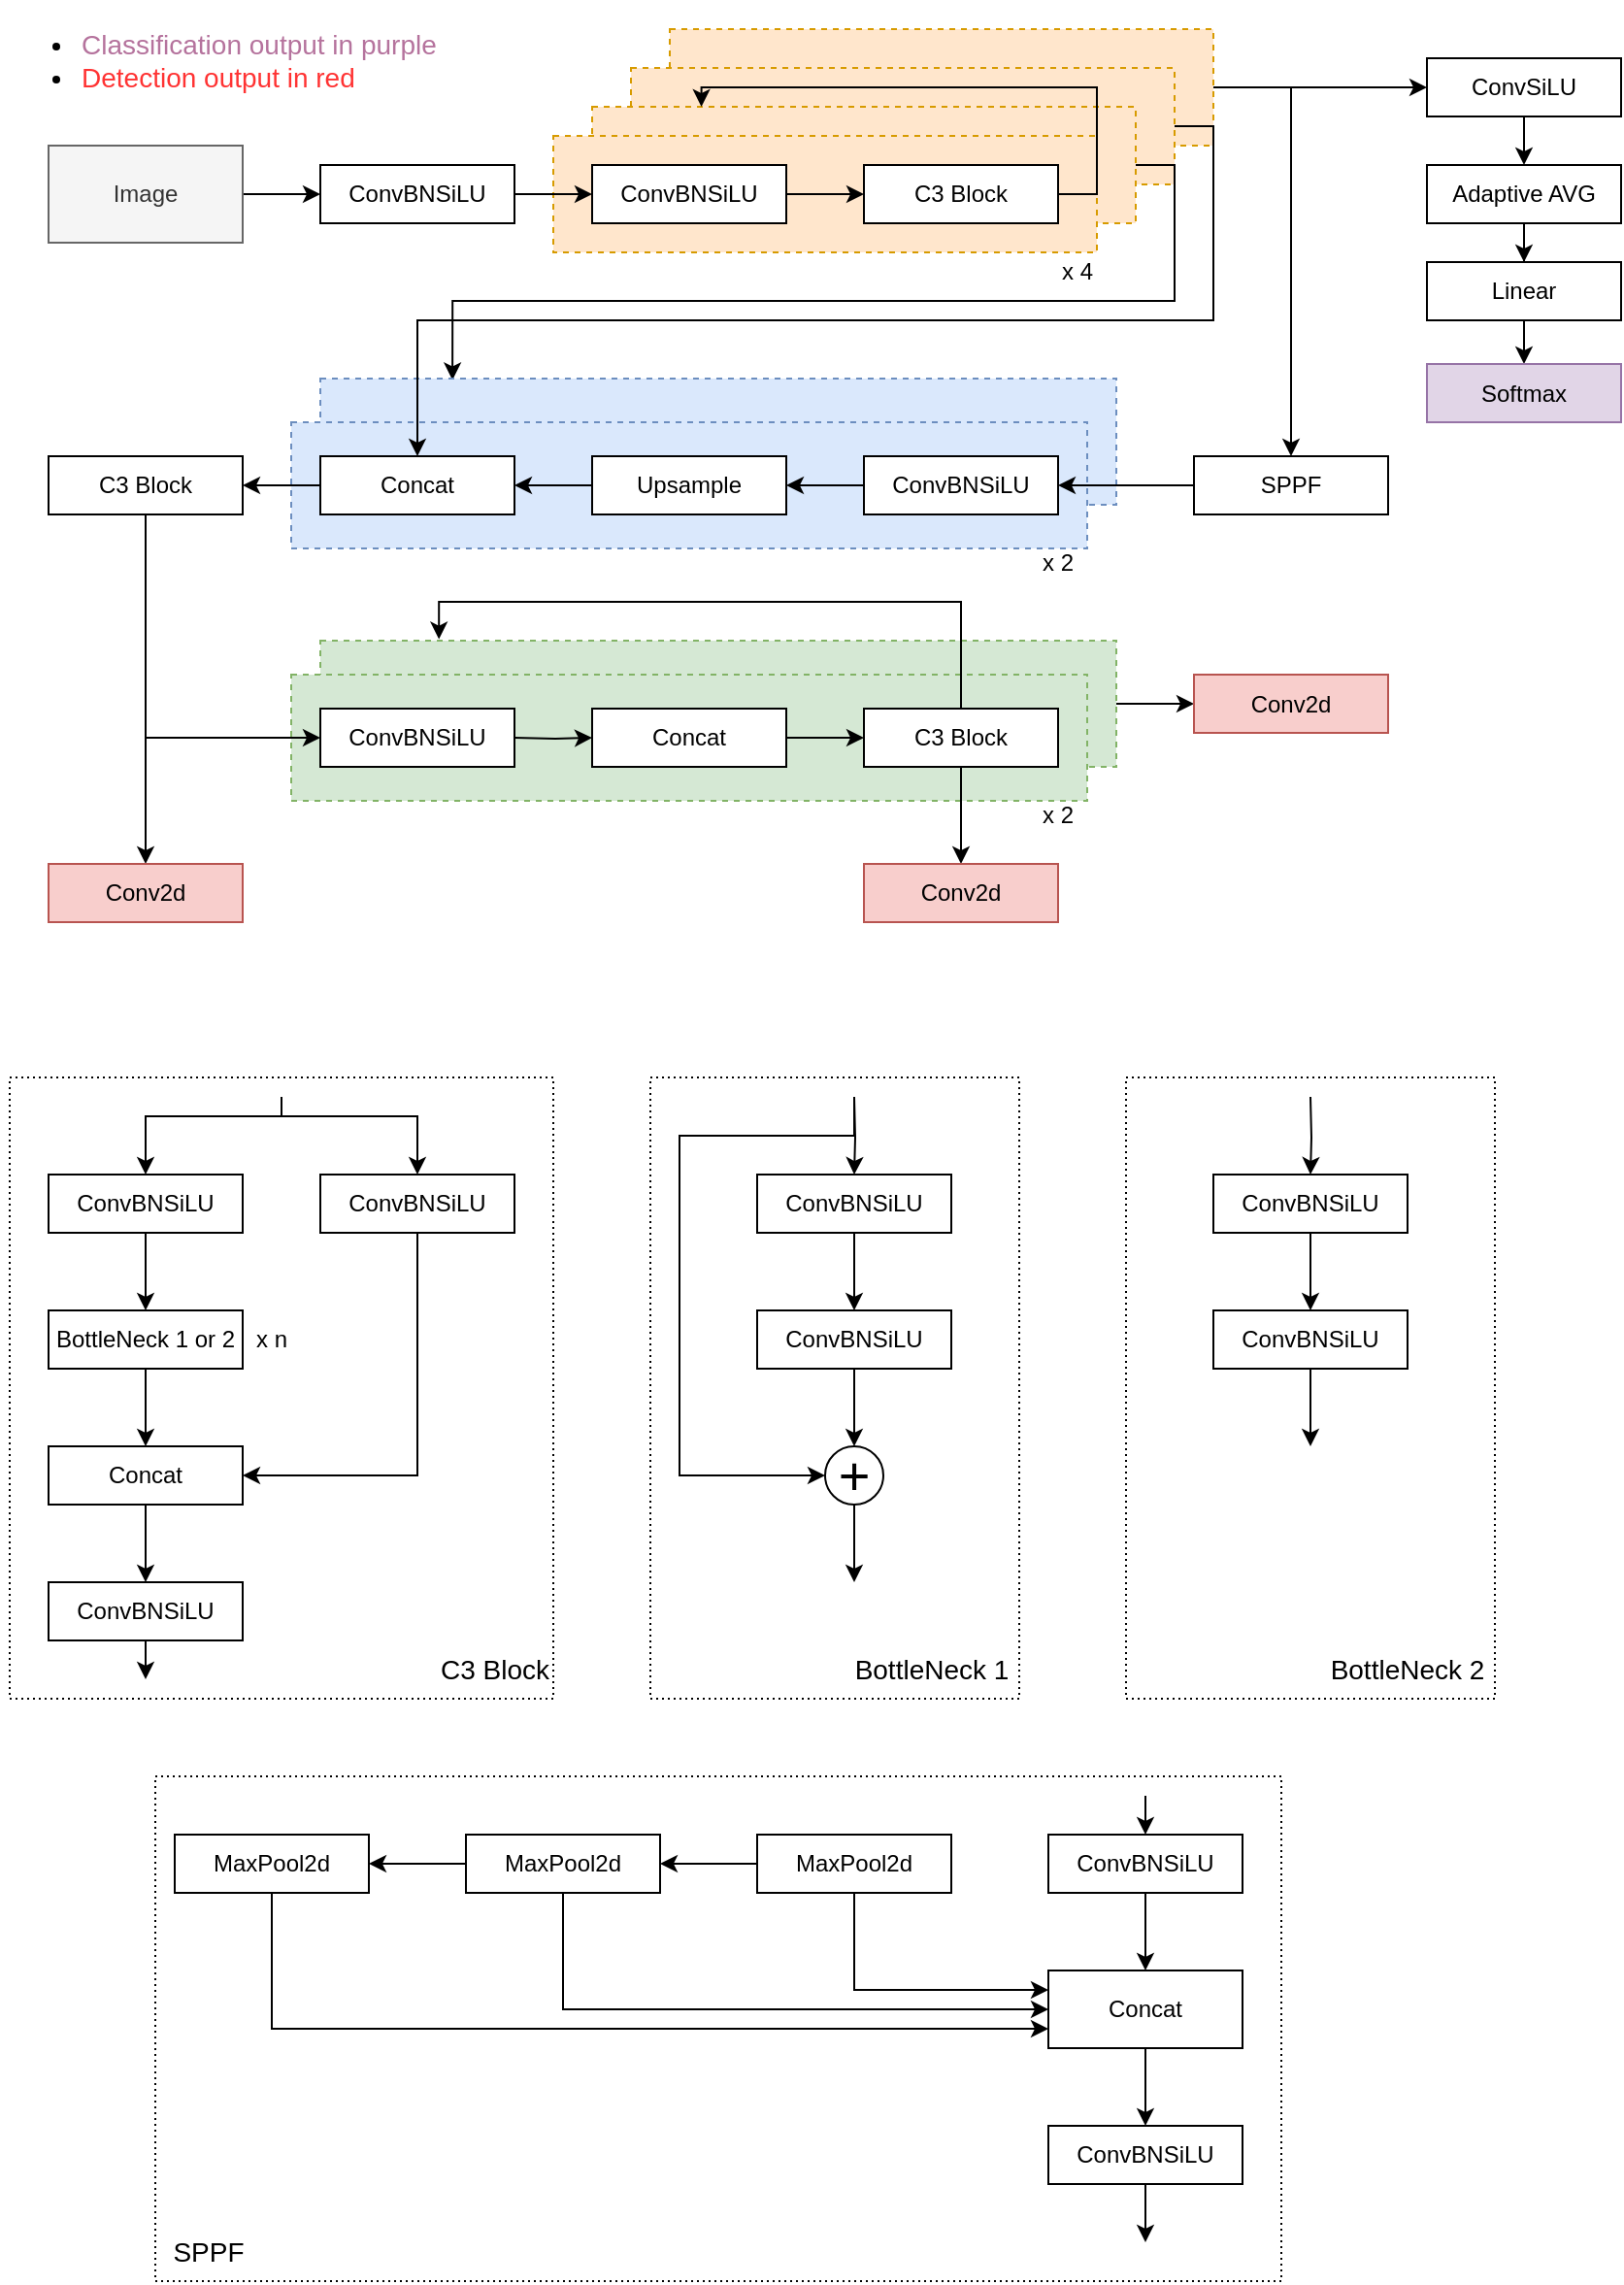 <mxfile version="21.0.8" type="github">
  <diagram name="Page-1" id="tg8HWUE89_gSNAyqbPN1">
    <mxGraphModel dx="1028" dy="883" grid="1" gridSize="10" guides="1" tooltips="1" connect="1" arrows="1" fold="1" page="1" pageScale="1" pageWidth="850" pageHeight="1100" math="0" shadow="0">
      <root>
        <mxCell id="0" />
        <mxCell id="1" parent="0" />
        <mxCell id="h2q0RVUatVenFZhrjrhS-160" value="" style="rounded=0;whiteSpace=wrap;html=1;fillColor=none;dashed=1;dashPattern=1 2;" vertex="1" parent="1">
          <mxGeometry x="95" y="920" width="580" height="260" as="geometry" />
        </mxCell>
        <mxCell id="h2q0RVUatVenFZhrjrhS-133" value="" style="rounded=0;whiteSpace=wrap;html=1;fillColor=none;dashed=1;dashPattern=1 2;" vertex="1" parent="1">
          <mxGeometry x="595" y="560" width="190" height="320" as="geometry" />
        </mxCell>
        <mxCell id="h2q0RVUatVenFZhrjrhS-72" style="edgeStyle=orthogonalEdgeStyle;rounded=0;orthogonalLoop=1;jettySize=auto;html=1;entryX=0;entryY=0.5;entryDx=0;entryDy=0;" edge="1" parent="1" source="h2q0RVUatVenFZhrjrhS-65" target="h2q0RVUatVenFZhrjrhS-71">
          <mxGeometry relative="1" as="geometry" />
        </mxCell>
        <mxCell id="h2q0RVUatVenFZhrjrhS-65" value="" style="rounded=0;whiteSpace=wrap;html=1;fillColor=#d5e8d4;dashed=1;strokeColor=#82b366;" vertex="1" parent="1">
          <mxGeometry x="180" y="335" width="410" height="65" as="geometry" />
        </mxCell>
        <mxCell id="h2q0RVUatVenFZhrjrhS-61" value="" style="rounded=0;whiteSpace=wrap;html=1;fillColor=#d5e8d4;dashed=1;strokeColor=#82b366;" vertex="1" parent="1">
          <mxGeometry x="165" y="352.5" width="410" height="65" as="geometry" />
        </mxCell>
        <mxCell id="h2q0RVUatVenFZhrjrhS-76" style="edgeStyle=orthogonalEdgeStyle;rounded=0;orthogonalLoop=1;jettySize=auto;html=1;entryX=0;entryY=0.5;entryDx=0;entryDy=0;" edge="1" parent="1" source="h2q0RVUatVenFZhrjrhS-1" target="h2q0RVUatVenFZhrjrhS-2">
          <mxGeometry relative="1" as="geometry" />
        </mxCell>
        <mxCell id="h2q0RVUatVenFZhrjrhS-1" value="Image" style="rounded=0;whiteSpace=wrap;html=1;fillColor=#f5f5f5;fontColor=#333333;strokeColor=#666666;" vertex="1" parent="1">
          <mxGeometry x="40" y="80" width="100" height="50" as="geometry" />
        </mxCell>
        <mxCell id="h2q0RVUatVenFZhrjrhS-2" value="ConvBNSiLU" style="rounded=0;whiteSpace=wrap;html=1;" vertex="1" parent="1">
          <mxGeometry x="180" y="90" width="100" height="30" as="geometry" />
        </mxCell>
        <mxCell id="h2q0RVUatVenFZhrjrhS-6" value="" style="edgeStyle=orthogonalEdgeStyle;rounded=0;orthogonalLoop=1;jettySize=auto;html=1;" edge="1" parent="1" source="h2q0RVUatVenFZhrjrhS-4" target="h2q0RVUatVenFZhrjrhS-5">
          <mxGeometry relative="1" as="geometry" />
        </mxCell>
        <mxCell id="h2q0RVUatVenFZhrjrhS-22" style="edgeStyle=orthogonalEdgeStyle;rounded=0;orthogonalLoop=1;jettySize=auto;html=1;exitX=1;exitY=0.5;exitDx=0;exitDy=0;" edge="1" parent="1" source="h2q0RVUatVenFZhrjrhS-20" target="h2q0RVUatVenFZhrjrhS-21">
          <mxGeometry relative="1" as="geometry" />
        </mxCell>
        <mxCell id="h2q0RVUatVenFZhrjrhS-75" style="edgeStyle=orthogonalEdgeStyle;rounded=0;orthogonalLoop=1;jettySize=auto;html=1;exitX=1;exitY=0.5;exitDx=0;exitDy=0;entryX=0;entryY=0.5;entryDx=0;entryDy=0;" edge="1" parent="1" source="h2q0RVUatVenFZhrjrhS-20" target="h2q0RVUatVenFZhrjrhS-23">
          <mxGeometry relative="1" as="geometry" />
        </mxCell>
        <mxCell id="h2q0RVUatVenFZhrjrhS-20" value="" style="rounded=0;whiteSpace=wrap;html=1;fillColor=#ffe6cc;dashed=1;strokeColor=#d79b00;" vertex="1" parent="1">
          <mxGeometry x="360" y="20" width="280" height="60" as="geometry" />
        </mxCell>
        <mxCell id="h2q0RVUatVenFZhrjrhS-15" value="" style="rounded=0;whiteSpace=wrap;html=1;fillColor=#ffe6cc;dashed=1;strokeColor=#d79b00;" vertex="1" parent="1">
          <mxGeometry x="340" y="40" width="280" height="60" as="geometry" />
        </mxCell>
        <mxCell id="h2q0RVUatVenFZhrjrhS-45" style="edgeStyle=orthogonalEdgeStyle;rounded=0;orthogonalLoop=1;jettySize=auto;html=1;exitX=1;exitY=0.5;exitDx=0;exitDy=0;entryX=0.166;entryY=0.011;entryDx=0;entryDy=0;entryPerimeter=0;" edge="1" parent="1" source="h2q0RVUatVenFZhrjrhS-13" target="h2q0RVUatVenFZhrjrhS-39">
          <mxGeometry relative="1" as="geometry" />
        </mxCell>
        <mxCell id="h2q0RVUatVenFZhrjrhS-13" value="" style="rounded=0;whiteSpace=wrap;html=1;fillColor=#ffe6cc;dashed=1;strokeColor=#d79b00;" vertex="1" parent="1">
          <mxGeometry x="320" y="60" width="280" height="60" as="geometry" />
        </mxCell>
        <mxCell id="h2q0RVUatVenFZhrjrhS-7" value="" style="rounded=0;whiteSpace=wrap;html=1;fillColor=#ffe6cc;dashed=1;strokeColor=#d79b00;" vertex="1" parent="1">
          <mxGeometry x="300" y="75" width="280" height="60" as="geometry" />
        </mxCell>
        <mxCell id="h2q0RVUatVenFZhrjrhS-18" style="edgeStyle=orthogonalEdgeStyle;rounded=0;orthogonalLoop=1;jettySize=auto;html=1;exitX=1;exitY=0.5;exitDx=0;exitDy=0;" edge="1" parent="1" source="h2q0RVUatVenFZhrjrhS-4" target="h2q0RVUatVenFZhrjrhS-5">
          <mxGeometry relative="1" as="geometry" />
        </mxCell>
        <mxCell id="h2q0RVUatVenFZhrjrhS-4" value="ConvBNSiLU" style="rounded=0;whiteSpace=wrap;html=1;" vertex="1" parent="1">
          <mxGeometry x="320" y="90" width="100" height="30" as="geometry" />
        </mxCell>
        <mxCell id="h2q0RVUatVenFZhrjrhS-19" style="edgeStyle=orthogonalEdgeStyle;rounded=0;orthogonalLoop=1;jettySize=auto;html=1;exitX=1;exitY=0.5;exitDx=0;exitDy=0;entryX=0.201;entryY=0;entryDx=0;entryDy=0;entryPerimeter=0;" edge="1" parent="1" source="h2q0RVUatVenFZhrjrhS-5" target="h2q0RVUatVenFZhrjrhS-13">
          <mxGeometry relative="1" as="geometry">
            <Array as="points">
              <mxPoint x="580" y="105" />
              <mxPoint x="580" y="50" />
              <mxPoint x="376" y="50" />
            </Array>
          </mxGeometry>
        </mxCell>
        <mxCell id="h2q0RVUatVenFZhrjrhS-5" value="C3 Block" style="rounded=0;whiteSpace=wrap;html=1;" vertex="1" parent="1">
          <mxGeometry x="460" y="90" width="100" height="30" as="geometry" />
        </mxCell>
        <mxCell id="h2q0RVUatVenFZhrjrhS-10" value="x 4" style="text;html=1;strokeColor=none;fillColor=none;align=center;verticalAlign=middle;whiteSpace=wrap;rounded=0;" vertex="1" parent="1">
          <mxGeometry x="540" y="130" width="60" height="30" as="geometry" />
        </mxCell>
        <mxCell id="h2q0RVUatVenFZhrjrhS-21" value="SPPF" style="rounded=0;whiteSpace=wrap;html=1;" vertex="1" parent="1">
          <mxGeometry x="630" y="240" width="100" height="30" as="geometry" />
        </mxCell>
        <mxCell id="h2q0RVUatVenFZhrjrhS-28" style="edgeStyle=orthogonalEdgeStyle;rounded=0;orthogonalLoop=1;jettySize=auto;html=1;entryX=0.5;entryY=0;entryDx=0;entryDy=0;" edge="1" parent="1" source="h2q0RVUatVenFZhrjrhS-23" target="h2q0RVUatVenFZhrjrhS-24">
          <mxGeometry relative="1" as="geometry" />
        </mxCell>
        <mxCell id="h2q0RVUatVenFZhrjrhS-23" value="ConvSiLU" style="rounded=0;whiteSpace=wrap;html=1;" vertex="1" parent="1">
          <mxGeometry x="750" y="35" width="100" height="30" as="geometry" />
        </mxCell>
        <mxCell id="h2q0RVUatVenFZhrjrhS-29" style="edgeStyle=orthogonalEdgeStyle;rounded=0;orthogonalLoop=1;jettySize=auto;html=1;" edge="1" parent="1" source="h2q0RVUatVenFZhrjrhS-24" target="h2q0RVUatVenFZhrjrhS-25">
          <mxGeometry relative="1" as="geometry" />
        </mxCell>
        <mxCell id="h2q0RVUatVenFZhrjrhS-24" value="Adaptive AVG" style="rounded=0;whiteSpace=wrap;html=1;" vertex="1" parent="1">
          <mxGeometry x="750" y="90" width="100" height="30" as="geometry" />
        </mxCell>
        <mxCell id="h2q0RVUatVenFZhrjrhS-30" style="edgeStyle=orthogonalEdgeStyle;rounded=0;orthogonalLoop=1;jettySize=auto;html=1;entryX=0.5;entryY=0;entryDx=0;entryDy=0;" edge="1" parent="1" source="h2q0RVUatVenFZhrjrhS-25" target="h2q0RVUatVenFZhrjrhS-26">
          <mxGeometry relative="1" as="geometry" />
        </mxCell>
        <mxCell id="h2q0RVUatVenFZhrjrhS-39" value="" style="rounded=0;whiteSpace=wrap;html=1;fillColor=#dae8fc;dashed=1;strokeColor=#6c8ebf;" vertex="1" parent="1">
          <mxGeometry x="180" y="200" width="410" height="65" as="geometry" />
        </mxCell>
        <mxCell id="h2q0RVUatVenFZhrjrhS-38" value="" style="rounded=0;whiteSpace=wrap;html=1;fillColor=#dae8fc;dashed=1;strokeColor=#6c8ebf;" vertex="1" parent="1">
          <mxGeometry x="165" y="222.5" width="410" height="65" as="geometry" />
        </mxCell>
        <mxCell id="h2q0RVUatVenFZhrjrhS-25" value="Linear" style="rounded=0;whiteSpace=wrap;html=1;" vertex="1" parent="1">
          <mxGeometry x="750" y="140" width="100" height="30" as="geometry" />
        </mxCell>
        <mxCell id="h2q0RVUatVenFZhrjrhS-41" style="edgeStyle=orthogonalEdgeStyle;rounded=0;orthogonalLoop=1;jettySize=auto;html=1;" edge="1" parent="1" source="h2q0RVUatVenFZhrjrhS-21" target="h2q0RVUatVenFZhrjrhS-34">
          <mxGeometry relative="1" as="geometry" />
        </mxCell>
        <mxCell id="h2q0RVUatVenFZhrjrhS-26" value="Softmax" style="rounded=0;whiteSpace=wrap;html=1;fillColor=#e1d5e7;strokeColor=#9673a6;" vertex="1" parent="1">
          <mxGeometry x="750" y="192.5" width="100" height="30" as="geometry" />
        </mxCell>
        <mxCell id="h2q0RVUatVenFZhrjrhS-46" style="edgeStyle=orthogonalEdgeStyle;rounded=0;orthogonalLoop=1;jettySize=auto;html=1;" edge="1" parent="1" source="h2q0RVUatVenFZhrjrhS-34" target="h2q0RVUatVenFZhrjrhS-35">
          <mxGeometry relative="1" as="geometry" />
        </mxCell>
        <mxCell id="h2q0RVUatVenFZhrjrhS-34" value="ConvBNSiLU" style="rounded=0;whiteSpace=wrap;html=1;" vertex="1" parent="1">
          <mxGeometry x="460" y="240" width="100" height="30" as="geometry" />
        </mxCell>
        <mxCell id="h2q0RVUatVenFZhrjrhS-47" style="edgeStyle=orthogonalEdgeStyle;rounded=0;orthogonalLoop=1;jettySize=auto;html=1;" edge="1" parent="1" source="h2q0RVUatVenFZhrjrhS-35" target="h2q0RVUatVenFZhrjrhS-36">
          <mxGeometry relative="1" as="geometry" />
        </mxCell>
        <mxCell id="h2q0RVUatVenFZhrjrhS-35" value="Upsample" style="rounded=0;whiteSpace=wrap;html=1;" vertex="1" parent="1">
          <mxGeometry x="320" y="240" width="100" height="30" as="geometry" />
        </mxCell>
        <mxCell id="h2q0RVUatVenFZhrjrhS-49" style="edgeStyle=orthogonalEdgeStyle;rounded=0;orthogonalLoop=1;jettySize=auto;html=1;" edge="1" parent="1" source="h2q0RVUatVenFZhrjrhS-36" target="h2q0RVUatVenFZhrjrhS-48">
          <mxGeometry relative="1" as="geometry" />
        </mxCell>
        <mxCell id="h2q0RVUatVenFZhrjrhS-36" value="Concat" style="rounded=0;whiteSpace=wrap;html=1;" vertex="1" parent="1">
          <mxGeometry x="180" y="240" width="100" height="30" as="geometry" />
        </mxCell>
        <mxCell id="h2q0RVUatVenFZhrjrhS-42" value="x 2" style="text;html=1;strokeColor=none;fillColor=none;align=center;verticalAlign=middle;whiteSpace=wrap;rounded=0;" vertex="1" parent="1">
          <mxGeometry x="530" y="280" width="60" height="30" as="geometry" />
        </mxCell>
        <mxCell id="h2q0RVUatVenFZhrjrhS-44" style="edgeStyle=orthogonalEdgeStyle;rounded=0;orthogonalLoop=1;jettySize=auto;html=1;exitX=1;exitY=0.5;exitDx=0;exitDy=0;entryX=0.5;entryY=0;entryDx=0;entryDy=0;" edge="1" parent="1" source="h2q0RVUatVenFZhrjrhS-15" target="h2q0RVUatVenFZhrjrhS-36">
          <mxGeometry relative="1" as="geometry" />
        </mxCell>
        <mxCell id="h2q0RVUatVenFZhrjrhS-54" style="edgeStyle=orthogonalEdgeStyle;rounded=0;orthogonalLoop=1;jettySize=auto;html=1;" edge="1" parent="1" source="h2q0RVUatVenFZhrjrhS-48" target="h2q0RVUatVenFZhrjrhS-50">
          <mxGeometry relative="1" as="geometry" />
        </mxCell>
        <mxCell id="h2q0RVUatVenFZhrjrhS-62" style="edgeStyle=orthogonalEdgeStyle;rounded=0;orthogonalLoop=1;jettySize=auto;html=1;exitX=0.5;exitY=1;exitDx=0;exitDy=0;entryX=0;entryY=0.5;entryDx=0;entryDy=0;" edge="1" parent="1" source="h2q0RVUatVenFZhrjrhS-48" target="h2q0RVUatVenFZhrjrhS-60">
          <mxGeometry relative="1" as="geometry" />
        </mxCell>
        <mxCell id="h2q0RVUatVenFZhrjrhS-48" value="C3 Block" style="rounded=0;whiteSpace=wrap;html=1;" vertex="1" parent="1">
          <mxGeometry x="40" y="240" width="100" height="30" as="geometry" />
        </mxCell>
        <mxCell id="h2q0RVUatVenFZhrjrhS-50" value="Conv2d" style="rounded=0;whiteSpace=wrap;html=1;fillColor=#f8cecc;strokeColor=#b85450;" vertex="1" parent="1">
          <mxGeometry x="40" y="450" width="100" height="30" as="geometry" />
        </mxCell>
        <mxCell id="h2q0RVUatVenFZhrjrhS-59" style="edgeStyle=orthogonalEdgeStyle;rounded=0;orthogonalLoop=1;jettySize=auto;html=1;" edge="1" parent="1" target="h2q0RVUatVenFZhrjrhS-52">
          <mxGeometry relative="1" as="geometry">
            <mxPoint x="280" y="385.0" as="sourcePoint" />
          </mxGeometry>
        </mxCell>
        <mxCell id="h2q0RVUatVenFZhrjrhS-58" style="edgeStyle=orthogonalEdgeStyle;rounded=0;orthogonalLoop=1;jettySize=auto;html=1;entryX=0;entryY=0.5;entryDx=0;entryDy=0;" edge="1" parent="1" source="h2q0RVUatVenFZhrjrhS-52" target="h2q0RVUatVenFZhrjrhS-57">
          <mxGeometry relative="1" as="geometry" />
        </mxCell>
        <mxCell id="h2q0RVUatVenFZhrjrhS-52" value="Concat" style="rounded=0;whiteSpace=wrap;html=1;" vertex="1" parent="1">
          <mxGeometry x="320" y="370" width="100" height="30" as="geometry" />
        </mxCell>
        <mxCell id="h2q0RVUatVenFZhrjrhS-66" style="edgeStyle=orthogonalEdgeStyle;rounded=0;orthogonalLoop=1;jettySize=auto;html=1;entryX=0.149;entryY=-0.011;entryDx=0;entryDy=0;entryPerimeter=0;" edge="1" parent="1" source="h2q0RVUatVenFZhrjrhS-57" target="h2q0RVUatVenFZhrjrhS-65">
          <mxGeometry relative="1" as="geometry">
            <Array as="points">
              <mxPoint x="510" y="315" />
              <mxPoint x="241" y="315" />
            </Array>
          </mxGeometry>
        </mxCell>
        <mxCell id="h2q0RVUatVenFZhrjrhS-68" style="edgeStyle=orthogonalEdgeStyle;rounded=0;orthogonalLoop=1;jettySize=auto;html=1;" edge="1" parent="1" source="h2q0RVUatVenFZhrjrhS-57" target="h2q0RVUatVenFZhrjrhS-67">
          <mxGeometry relative="1" as="geometry" />
        </mxCell>
        <mxCell id="h2q0RVUatVenFZhrjrhS-57" value="C3 Block" style="rounded=0;whiteSpace=wrap;html=1;" vertex="1" parent="1">
          <mxGeometry x="460" y="370" width="100" height="30" as="geometry" />
        </mxCell>
        <mxCell id="h2q0RVUatVenFZhrjrhS-60" value="ConvBNSiLU" style="rounded=0;whiteSpace=wrap;html=1;" vertex="1" parent="1">
          <mxGeometry x="180" y="370" width="100" height="30" as="geometry" />
        </mxCell>
        <mxCell id="h2q0RVUatVenFZhrjrhS-64" value="x 2" style="text;html=1;strokeColor=none;fillColor=none;align=center;verticalAlign=middle;whiteSpace=wrap;rounded=0;" vertex="1" parent="1">
          <mxGeometry x="530" y="410" width="60" height="30" as="geometry" />
        </mxCell>
        <mxCell id="h2q0RVUatVenFZhrjrhS-67" value="Conv2d" style="rounded=0;whiteSpace=wrap;html=1;fillColor=#f8cecc;strokeColor=#b85450;" vertex="1" parent="1">
          <mxGeometry x="460" y="450" width="100" height="30" as="geometry" />
        </mxCell>
        <mxCell id="h2q0RVUatVenFZhrjrhS-71" value="Conv2d" style="rounded=0;whiteSpace=wrap;html=1;fillColor=#f8cecc;strokeColor=#b85450;" vertex="1" parent="1">
          <mxGeometry x="630" y="352.5" width="100" height="30" as="geometry" />
        </mxCell>
        <mxCell id="h2q0RVUatVenFZhrjrhS-78" style="edgeStyle=orthogonalEdgeStyle;rounded=0;orthogonalLoop=1;jettySize=auto;html=1;" edge="1" parent="1" source="h2q0RVUatVenFZhrjrhS-2" target="h2q0RVUatVenFZhrjrhS-4">
          <mxGeometry relative="1" as="geometry" />
        </mxCell>
        <mxCell id="h2q0RVUatVenFZhrjrhS-79" value="&lt;ul style=&quot;font-size: 14px;&quot;&gt;&lt;li&gt;&lt;font color=&quot;#b5739d&quot; style=&quot;font-size: 14px;&quot;&gt;Classification output in purple&lt;/font&gt;&lt;/li&gt;&lt;li&gt;&lt;font style=&quot;font-size: 14px;&quot; color=&quot;#ff3333&quot;&gt;Detection output in red&lt;/font&gt;&lt;/li&gt;&lt;/ul&gt;" style="text;html=1;strokeColor=none;fillColor=none;align=left;verticalAlign=middle;whiteSpace=wrap;rounded=0;" vertex="1" parent="1">
          <mxGeometry x="15" y="20" width="240" height="32.5" as="geometry" />
        </mxCell>
        <mxCell id="h2q0RVUatVenFZhrjrhS-92" style="edgeStyle=orthogonalEdgeStyle;rounded=0;orthogonalLoop=1;jettySize=auto;html=1;entryX=0.5;entryY=0;entryDx=0;entryDy=0;" edge="1" parent="1" source="h2q0RVUatVenFZhrjrhS-84" target="h2q0RVUatVenFZhrjrhS-85">
          <mxGeometry relative="1" as="geometry" />
        </mxCell>
        <mxCell id="h2q0RVUatVenFZhrjrhS-84" value="ConvBNSiLU" style="rounded=0;whiteSpace=wrap;html=1;" vertex="1" parent="1">
          <mxGeometry x="40" y="610" width="100" height="30" as="geometry" />
        </mxCell>
        <mxCell id="h2q0RVUatVenFZhrjrhS-93" style="edgeStyle=orthogonalEdgeStyle;rounded=0;orthogonalLoop=1;jettySize=auto;html=1;entryX=0.5;entryY=0;entryDx=0;entryDy=0;" edge="1" parent="1" source="h2q0RVUatVenFZhrjrhS-85" target="h2q0RVUatVenFZhrjrhS-88">
          <mxGeometry relative="1" as="geometry" />
        </mxCell>
        <mxCell id="h2q0RVUatVenFZhrjrhS-85" value="BottleNeck 1 or 2" style="rounded=0;whiteSpace=wrap;html=1;" vertex="1" parent="1">
          <mxGeometry x="40" y="680" width="100" height="30" as="geometry" />
        </mxCell>
        <mxCell id="h2q0RVUatVenFZhrjrhS-94" style="edgeStyle=orthogonalEdgeStyle;rounded=0;orthogonalLoop=1;jettySize=auto;html=1;entryX=0.5;entryY=0;entryDx=0;entryDy=0;" edge="1" parent="1" source="h2q0RVUatVenFZhrjrhS-88" target="h2q0RVUatVenFZhrjrhS-89">
          <mxGeometry relative="1" as="geometry" />
        </mxCell>
        <mxCell id="h2q0RVUatVenFZhrjrhS-88" value="Concat" style="rounded=0;whiteSpace=wrap;html=1;" vertex="1" parent="1">
          <mxGeometry x="40" y="750" width="100" height="30" as="geometry" />
        </mxCell>
        <mxCell id="h2q0RVUatVenFZhrjrhS-162" style="edgeStyle=orthogonalEdgeStyle;rounded=0;orthogonalLoop=1;jettySize=auto;html=1;" edge="1" parent="1" source="h2q0RVUatVenFZhrjrhS-89">
          <mxGeometry relative="1" as="geometry">
            <mxPoint x="90" y="870" as="targetPoint" />
          </mxGeometry>
        </mxCell>
        <mxCell id="h2q0RVUatVenFZhrjrhS-89" value="ConvBNSiLU" style="rounded=0;whiteSpace=wrap;html=1;" vertex="1" parent="1">
          <mxGeometry x="40" y="820" width="100" height="30" as="geometry" />
        </mxCell>
        <mxCell id="h2q0RVUatVenFZhrjrhS-95" style="edgeStyle=orthogonalEdgeStyle;rounded=0;orthogonalLoop=1;jettySize=auto;html=1;entryX=1;entryY=0.5;entryDx=0;entryDy=0;" edge="1" parent="1" source="h2q0RVUatVenFZhrjrhS-90" target="h2q0RVUatVenFZhrjrhS-88">
          <mxGeometry relative="1" as="geometry">
            <Array as="points">
              <mxPoint x="230" y="765" />
            </Array>
          </mxGeometry>
        </mxCell>
        <mxCell id="h2q0RVUatVenFZhrjrhS-90" value="ConvBNSiLU" style="rounded=0;whiteSpace=wrap;html=1;" vertex="1" parent="1">
          <mxGeometry x="180" y="610" width="100" height="30" as="geometry" />
        </mxCell>
        <mxCell id="h2q0RVUatVenFZhrjrhS-96" value="" style="rounded=0;whiteSpace=wrap;html=1;fillColor=none;dashed=1;dashPattern=1 2;" vertex="1" parent="1">
          <mxGeometry x="20" y="560" width="280" height="320" as="geometry" />
        </mxCell>
        <mxCell id="h2q0RVUatVenFZhrjrhS-97" value="&lt;font style=&quot;font-size: 14px;&quot;&gt;C3 Block&lt;/font&gt;" style="text;html=1;strokeColor=none;fillColor=none;align=center;verticalAlign=middle;whiteSpace=wrap;rounded=0;" vertex="1" parent="1">
          <mxGeometry x="240" y="850" width="60" height="30" as="geometry" />
        </mxCell>
        <mxCell id="h2q0RVUatVenFZhrjrhS-106" style="edgeStyle=orthogonalEdgeStyle;rounded=0;orthogonalLoop=1;jettySize=auto;html=1;entryX=0.5;entryY=0;entryDx=0;entryDy=0;movable=1;resizable=1;rotatable=1;deletable=1;editable=1;locked=0;connectable=1;" edge="1" parent="1" target="h2q0RVUatVenFZhrjrhS-84">
          <mxGeometry relative="1" as="geometry">
            <mxPoint x="160" y="570" as="sourcePoint" />
            <Array as="points">
              <mxPoint x="160" y="580" />
              <mxPoint x="90" y="580" />
            </Array>
          </mxGeometry>
        </mxCell>
        <mxCell id="h2q0RVUatVenFZhrjrhS-107" style="edgeStyle=orthogonalEdgeStyle;rounded=0;orthogonalLoop=1;jettySize=auto;html=1;entryX=0.5;entryY=0;entryDx=0;entryDy=0;movable=1;resizable=1;rotatable=1;deletable=1;editable=1;locked=0;connectable=1;" edge="1" parent="1" target="h2q0RVUatVenFZhrjrhS-90">
          <mxGeometry relative="1" as="geometry">
            <mxPoint x="160" y="570" as="sourcePoint" />
            <Array as="points">
              <mxPoint x="160" y="580" />
              <mxPoint x="230" y="580" />
            </Array>
          </mxGeometry>
        </mxCell>
        <mxCell id="h2q0RVUatVenFZhrjrhS-108" value="x n" style="text;html=1;strokeColor=none;fillColor=none;align=center;verticalAlign=middle;whiteSpace=wrap;rounded=0;" vertex="1" parent="1">
          <mxGeometry x="140" y="690" width="30" height="10" as="geometry" />
        </mxCell>
        <mxCell id="h2q0RVUatVenFZhrjrhS-111" style="edgeStyle=orthogonalEdgeStyle;rounded=0;orthogonalLoop=1;jettySize=auto;html=1;entryX=0.5;entryY=0;entryDx=0;entryDy=0;" edge="1" parent="1" source="h2q0RVUatVenFZhrjrhS-109" target="h2q0RVUatVenFZhrjrhS-110">
          <mxGeometry relative="1" as="geometry" />
        </mxCell>
        <mxCell id="h2q0RVUatVenFZhrjrhS-109" value="ConvBNSiLU" style="rounded=0;whiteSpace=wrap;html=1;" vertex="1" parent="1">
          <mxGeometry x="405" y="610" width="100" height="30" as="geometry" />
        </mxCell>
        <mxCell id="h2q0RVUatVenFZhrjrhS-113" style="edgeStyle=orthogonalEdgeStyle;rounded=0;orthogonalLoop=1;jettySize=auto;html=1;entryX=0.5;entryY=0;entryDx=0;entryDy=0;" edge="1" parent="1" source="h2q0RVUatVenFZhrjrhS-110" target="h2q0RVUatVenFZhrjrhS-112">
          <mxGeometry relative="1" as="geometry" />
        </mxCell>
        <mxCell id="h2q0RVUatVenFZhrjrhS-110" value="ConvBNSiLU" style="rounded=0;whiteSpace=wrap;html=1;" vertex="1" parent="1">
          <mxGeometry x="405" y="680" width="100" height="30" as="geometry" />
        </mxCell>
        <mxCell id="h2q0RVUatVenFZhrjrhS-117" style="edgeStyle=orthogonalEdgeStyle;rounded=0;orthogonalLoop=1;jettySize=auto;html=1;" edge="1" parent="1" source="h2q0RVUatVenFZhrjrhS-112">
          <mxGeometry relative="1" as="geometry">
            <mxPoint x="455" y="820" as="targetPoint" />
          </mxGeometry>
        </mxCell>
        <mxCell id="h2q0RVUatVenFZhrjrhS-112" value="&lt;font style=&quot;font-size: 28px;&quot;&gt;+&lt;/font&gt;" style="ellipse;whiteSpace=wrap;html=1;aspect=fixed;fillColor=none;" vertex="1" parent="1">
          <mxGeometry x="440" y="750" width="30" height="30" as="geometry" />
        </mxCell>
        <mxCell id="h2q0RVUatVenFZhrjrhS-121" style="edgeStyle=orthogonalEdgeStyle;rounded=0;orthogonalLoop=1;jettySize=auto;html=1;entryX=0.5;entryY=0;entryDx=0;entryDy=0;" edge="1" parent="1" target="h2q0RVUatVenFZhrjrhS-109">
          <mxGeometry relative="1" as="geometry">
            <mxPoint x="455.0" y="570" as="sourcePoint" />
          </mxGeometry>
        </mxCell>
        <mxCell id="h2q0RVUatVenFZhrjrhS-122" style="edgeStyle=orthogonalEdgeStyle;rounded=0;orthogonalLoop=1;jettySize=auto;html=1;exitX=0.5;exitY=1;exitDx=0;exitDy=0;entryX=0;entryY=0.5;entryDx=0;entryDy=0;" edge="1" parent="1" target="h2q0RVUatVenFZhrjrhS-112">
          <mxGeometry relative="1" as="geometry">
            <mxPoint x="455.0" y="570" as="sourcePoint" />
            <Array as="points">
              <mxPoint x="455" y="590" />
              <mxPoint x="365" y="590" />
              <mxPoint x="365" y="765" />
            </Array>
          </mxGeometry>
        </mxCell>
        <mxCell id="h2q0RVUatVenFZhrjrhS-123" value="" style="rounded=0;whiteSpace=wrap;html=1;fillColor=none;dashed=1;dashPattern=1 2;" vertex="1" parent="1">
          <mxGeometry x="350" y="560" width="190" height="320" as="geometry" />
        </mxCell>
        <mxCell id="h2q0RVUatVenFZhrjrhS-124" value="&lt;font style=&quot;font-size: 14px;&quot;&gt;BottleNeck 1&lt;/font&gt;" style="text;html=1;strokeColor=none;fillColor=none;align=center;verticalAlign=middle;whiteSpace=wrap;rounded=0;" vertex="1" parent="1">
          <mxGeometry x="450" y="850" width="90" height="30" as="geometry" />
        </mxCell>
        <mxCell id="h2q0RVUatVenFZhrjrhS-125" style="edgeStyle=orthogonalEdgeStyle;rounded=0;orthogonalLoop=1;jettySize=auto;html=1;entryX=0.5;entryY=0;entryDx=0;entryDy=0;" edge="1" parent="1" source="h2q0RVUatVenFZhrjrhS-126" target="h2q0RVUatVenFZhrjrhS-128">
          <mxGeometry relative="1" as="geometry" />
        </mxCell>
        <mxCell id="h2q0RVUatVenFZhrjrhS-126" value="ConvBNSiLU" style="rounded=0;whiteSpace=wrap;html=1;" vertex="1" parent="1">
          <mxGeometry x="640" y="610" width="100" height="30" as="geometry" />
        </mxCell>
        <mxCell id="h2q0RVUatVenFZhrjrhS-141" style="edgeStyle=orthogonalEdgeStyle;rounded=0;orthogonalLoop=1;jettySize=auto;html=1;entryX=0.5;entryY=0;entryDx=0;entryDy=0;" edge="1" parent="1" source="h2q0RVUatVenFZhrjrhS-128">
          <mxGeometry relative="1" as="geometry">
            <mxPoint x="690.0" y="750" as="targetPoint" />
          </mxGeometry>
        </mxCell>
        <mxCell id="h2q0RVUatVenFZhrjrhS-128" value="ConvBNSiLU" style="rounded=0;whiteSpace=wrap;html=1;" vertex="1" parent="1">
          <mxGeometry x="640" y="680" width="100" height="30" as="geometry" />
        </mxCell>
        <mxCell id="h2q0RVUatVenFZhrjrhS-131" style="edgeStyle=orthogonalEdgeStyle;rounded=0;orthogonalLoop=1;jettySize=auto;html=1;entryX=0.5;entryY=0;entryDx=0;entryDy=0;" edge="1" parent="1" target="h2q0RVUatVenFZhrjrhS-126">
          <mxGeometry relative="1" as="geometry">
            <mxPoint x="690.0" y="570" as="sourcePoint" />
          </mxGeometry>
        </mxCell>
        <mxCell id="h2q0RVUatVenFZhrjrhS-134" value="&lt;font style=&quot;font-size: 14px;&quot;&gt;BottleNeck 2&lt;/font&gt;" style="text;html=1;strokeColor=none;fillColor=none;align=center;verticalAlign=middle;whiteSpace=wrap;rounded=0;" vertex="1" parent="1">
          <mxGeometry x="695" y="850" width="90" height="30" as="geometry" />
        </mxCell>
        <mxCell id="h2q0RVUatVenFZhrjrhS-157" style="edgeStyle=orthogonalEdgeStyle;rounded=0;orthogonalLoop=1;jettySize=auto;html=1;exitX=0.5;exitY=1;exitDx=0;exitDy=0;entryX=0;entryY=0.75;entryDx=0;entryDy=0;" edge="1" parent="1" source="h2q0RVUatVenFZhrjrhS-142" target="h2q0RVUatVenFZhrjrhS-146">
          <mxGeometry relative="1" as="geometry" />
        </mxCell>
        <mxCell id="h2q0RVUatVenFZhrjrhS-142" value="MaxPool2d" style="rounded=0;whiteSpace=wrap;html=1;" vertex="1" parent="1">
          <mxGeometry x="105" y="950" width="100" height="30" as="geometry" />
        </mxCell>
        <mxCell id="h2q0RVUatVenFZhrjrhS-155" style="edgeStyle=orthogonalEdgeStyle;rounded=0;orthogonalLoop=1;jettySize=auto;html=1;entryX=1;entryY=0.5;entryDx=0;entryDy=0;" edge="1" parent="1" source="h2q0RVUatVenFZhrjrhS-143" target="h2q0RVUatVenFZhrjrhS-142">
          <mxGeometry relative="1" as="geometry" />
        </mxCell>
        <mxCell id="h2q0RVUatVenFZhrjrhS-158" style="edgeStyle=orthogonalEdgeStyle;rounded=0;orthogonalLoop=1;jettySize=auto;html=1;exitX=0.5;exitY=1;exitDx=0;exitDy=0;entryX=0;entryY=0.5;entryDx=0;entryDy=0;" edge="1" parent="1" source="h2q0RVUatVenFZhrjrhS-143" target="h2q0RVUatVenFZhrjrhS-146">
          <mxGeometry relative="1" as="geometry" />
        </mxCell>
        <mxCell id="h2q0RVUatVenFZhrjrhS-143" value="MaxPool2d" style="rounded=0;whiteSpace=wrap;html=1;" vertex="1" parent="1">
          <mxGeometry x="255" y="950" width="100" height="30" as="geometry" />
        </mxCell>
        <mxCell id="h2q0RVUatVenFZhrjrhS-154" style="edgeStyle=orthogonalEdgeStyle;rounded=0;orthogonalLoop=1;jettySize=auto;html=1;entryX=1;entryY=0.5;entryDx=0;entryDy=0;" edge="1" parent="1" source="h2q0RVUatVenFZhrjrhS-144" target="h2q0RVUatVenFZhrjrhS-143">
          <mxGeometry relative="1" as="geometry" />
        </mxCell>
        <mxCell id="h2q0RVUatVenFZhrjrhS-159" style="edgeStyle=orthogonalEdgeStyle;rounded=0;orthogonalLoop=1;jettySize=auto;html=1;exitX=0.5;exitY=1;exitDx=0;exitDy=0;entryX=0;entryY=0.25;entryDx=0;entryDy=0;" edge="1" parent="1" source="h2q0RVUatVenFZhrjrhS-144" target="h2q0RVUatVenFZhrjrhS-146">
          <mxGeometry relative="1" as="geometry" />
        </mxCell>
        <mxCell id="h2q0RVUatVenFZhrjrhS-144" value="MaxPool2d" style="rounded=0;whiteSpace=wrap;html=1;" vertex="1" parent="1">
          <mxGeometry x="405" y="950" width="100" height="30" as="geometry" />
        </mxCell>
        <mxCell id="h2q0RVUatVenFZhrjrhS-152" style="edgeStyle=orthogonalEdgeStyle;rounded=0;orthogonalLoop=1;jettySize=auto;html=1;entryX=0.5;entryY=0;entryDx=0;entryDy=0;" edge="1" parent="1" source="h2q0RVUatVenFZhrjrhS-145" target="h2q0RVUatVenFZhrjrhS-146">
          <mxGeometry relative="1" as="geometry" />
        </mxCell>
        <mxCell id="h2q0RVUatVenFZhrjrhS-145" value="ConvBNSiLU" style="rounded=0;whiteSpace=wrap;html=1;" vertex="1" parent="1">
          <mxGeometry x="555" y="950" width="100" height="30" as="geometry" />
        </mxCell>
        <mxCell id="h2q0RVUatVenFZhrjrhS-153" style="edgeStyle=orthogonalEdgeStyle;rounded=0;orthogonalLoop=1;jettySize=auto;html=1;entryX=0.5;entryY=0;entryDx=0;entryDy=0;" edge="1" parent="1" source="h2q0RVUatVenFZhrjrhS-146" target="h2q0RVUatVenFZhrjrhS-147">
          <mxGeometry relative="1" as="geometry" />
        </mxCell>
        <mxCell id="h2q0RVUatVenFZhrjrhS-146" value="Concat" style="rounded=0;whiteSpace=wrap;html=1;" vertex="1" parent="1">
          <mxGeometry x="555" y="1020" width="100" height="40" as="geometry" />
        </mxCell>
        <mxCell id="h2q0RVUatVenFZhrjrhS-151" style="edgeStyle=orthogonalEdgeStyle;rounded=0;orthogonalLoop=1;jettySize=auto;html=1;" edge="1" parent="1" source="h2q0RVUatVenFZhrjrhS-147">
          <mxGeometry relative="1" as="geometry">
            <mxPoint x="605" y="1160" as="targetPoint" />
            <Array as="points">
              <mxPoint x="605" y="1160" />
              <mxPoint x="605" y="1160" />
            </Array>
          </mxGeometry>
        </mxCell>
        <mxCell id="h2q0RVUatVenFZhrjrhS-147" value="ConvBNSiLU" style="rounded=0;whiteSpace=wrap;html=1;" vertex="1" parent="1">
          <mxGeometry x="555" y="1100" width="100" height="30" as="geometry" />
        </mxCell>
        <mxCell id="h2q0RVUatVenFZhrjrhS-149" style="edgeStyle=orthogonalEdgeStyle;rounded=0;orthogonalLoop=1;jettySize=auto;html=1;entryX=0.5;entryY=0;entryDx=0;entryDy=0;movable=1;resizable=1;rotatable=1;deletable=1;editable=1;locked=0;connectable=1;" edge="1" parent="1" target="h2q0RVUatVenFZhrjrhS-145">
          <mxGeometry relative="1" as="geometry">
            <mxPoint x="605" y="930" as="sourcePoint" />
          </mxGeometry>
        </mxCell>
        <mxCell id="h2q0RVUatVenFZhrjrhS-163" value="&lt;font style=&quot;font-size: 14px;&quot;&gt;SPPF&lt;/font&gt;" style="text;html=1;strokeColor=none;fillColor=none;align=center;verticalAlign=middle;whiteSpace=wrap;rounded=0;" vertex="1" parent="1">
          <mxGeometry x="95" y="1150" width="55" height="30" as="geometry" />
        </mxCell>
      </root>
    </mxGraphModel>
  </diagram>
</mxfile>
